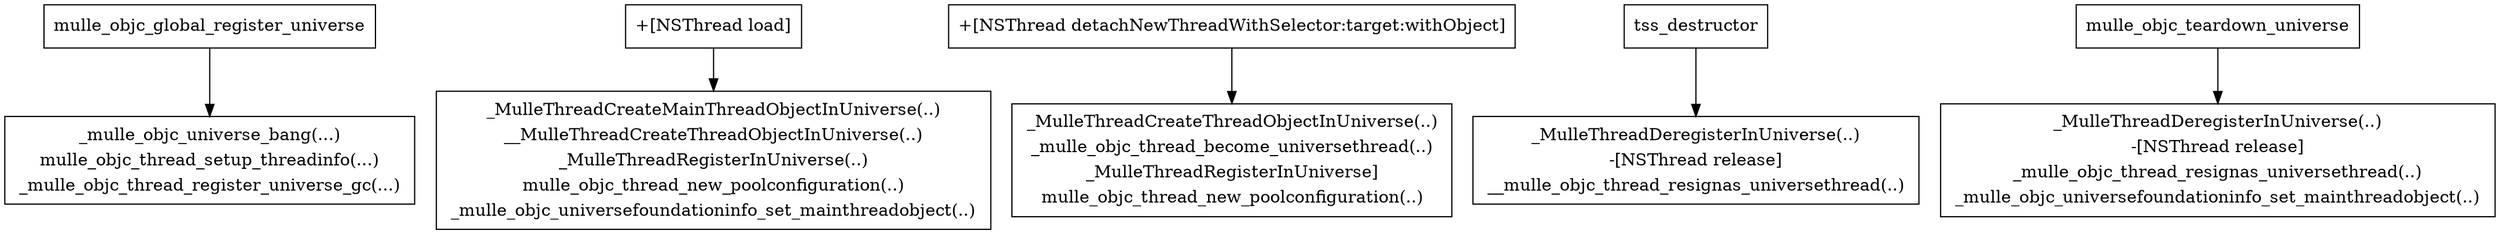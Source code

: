 digraph {
    node [shape=box];


   "mulle_objc_global_register_universe" -> "file_universe"

   "file_universe" [ style="note" label=<
<TABLE BORDER="0">
<TR><TD>_mulle_objc_universe_bang(...)</TD></TR>
<TR><TD>mulle_objc_thread_setup_threadinfo(...)</TD></TR>
<TR><TD>_mulle_objc_thread_register_universe_gc(...)</TD></TR>
</TABLE>
> ]

   "+[NSThread load]" -> "file_load"

   "file_load" [ style="note" label=<
<TABLE BORDER="0">
<TR><TD>_MulleThreadCreateMainThreadObjectInUniverse(..)</TD></TR>#
<TR><TD>__MulleThreadCreateThreadObjectInUniverse(..)</TD></TR>
<TR><TD>_MulleThreadRegisterInUniverse(..)</TD></TR>
<TR><TD>mulle_objc_thread_new_poolconfiguration(..)</TD></TR>
<TR><TD>_mulle_objc_universefoundationinfo_set_mainthreadobject(..)</TD></TR>
</TABLE>
> ]

   "+[NSThread detachNewThreadWithSelector:target:withObject]" -> "file_detach"

   "file_detach" [ style="note" label=<
<TABLE BORDER="0">
<TR><TD>_MulleThreadCreateThreadObjectInUniverse(..)</TD></TR>
<TR><TD>_mulle_objc_thread_become_universethread(..)</TD></TR>
<TR><TD>_MulleThreadRegisterInUniverse]</TD></TR>
<TR><TD>mulle_objc_thread_new_poolconfiguration(..)</TD></TR>
</TABLE>
> ]

   "tss_destructor" -> "file_tss"

   "file_tss" [ style="note" label=<
<TABLE BORDER="0">
<TR><TD>_MulleThreadDeregisterInUniverse(..)</TD></TR>
<TR><TD>-[NSThread release]</TD></TR>
<TR><TD>__mulle_objc_thread_resignas_universethread(..)</TD></TR>
</TABLE>
> ]

   "mulle_objc_teardown_universe" -> "file_teardown"

   "file_teardown" [ style="note" label=<
<TABLE BORDER="0">
<TR><TD>_MulleThreadDeregisterInUniverse(..)</TD></TR>
<TR><TD>-[NSThread release]</TD></TR>
<TR><TD>_mulle_objc_thread_resignas_universethread(..)</TD></TR>
<TR><TD>_mulle_objc_universefoundationinfo_set_mainthreadobject(..)</TD></TR>
</TABLE>
> ]


}
